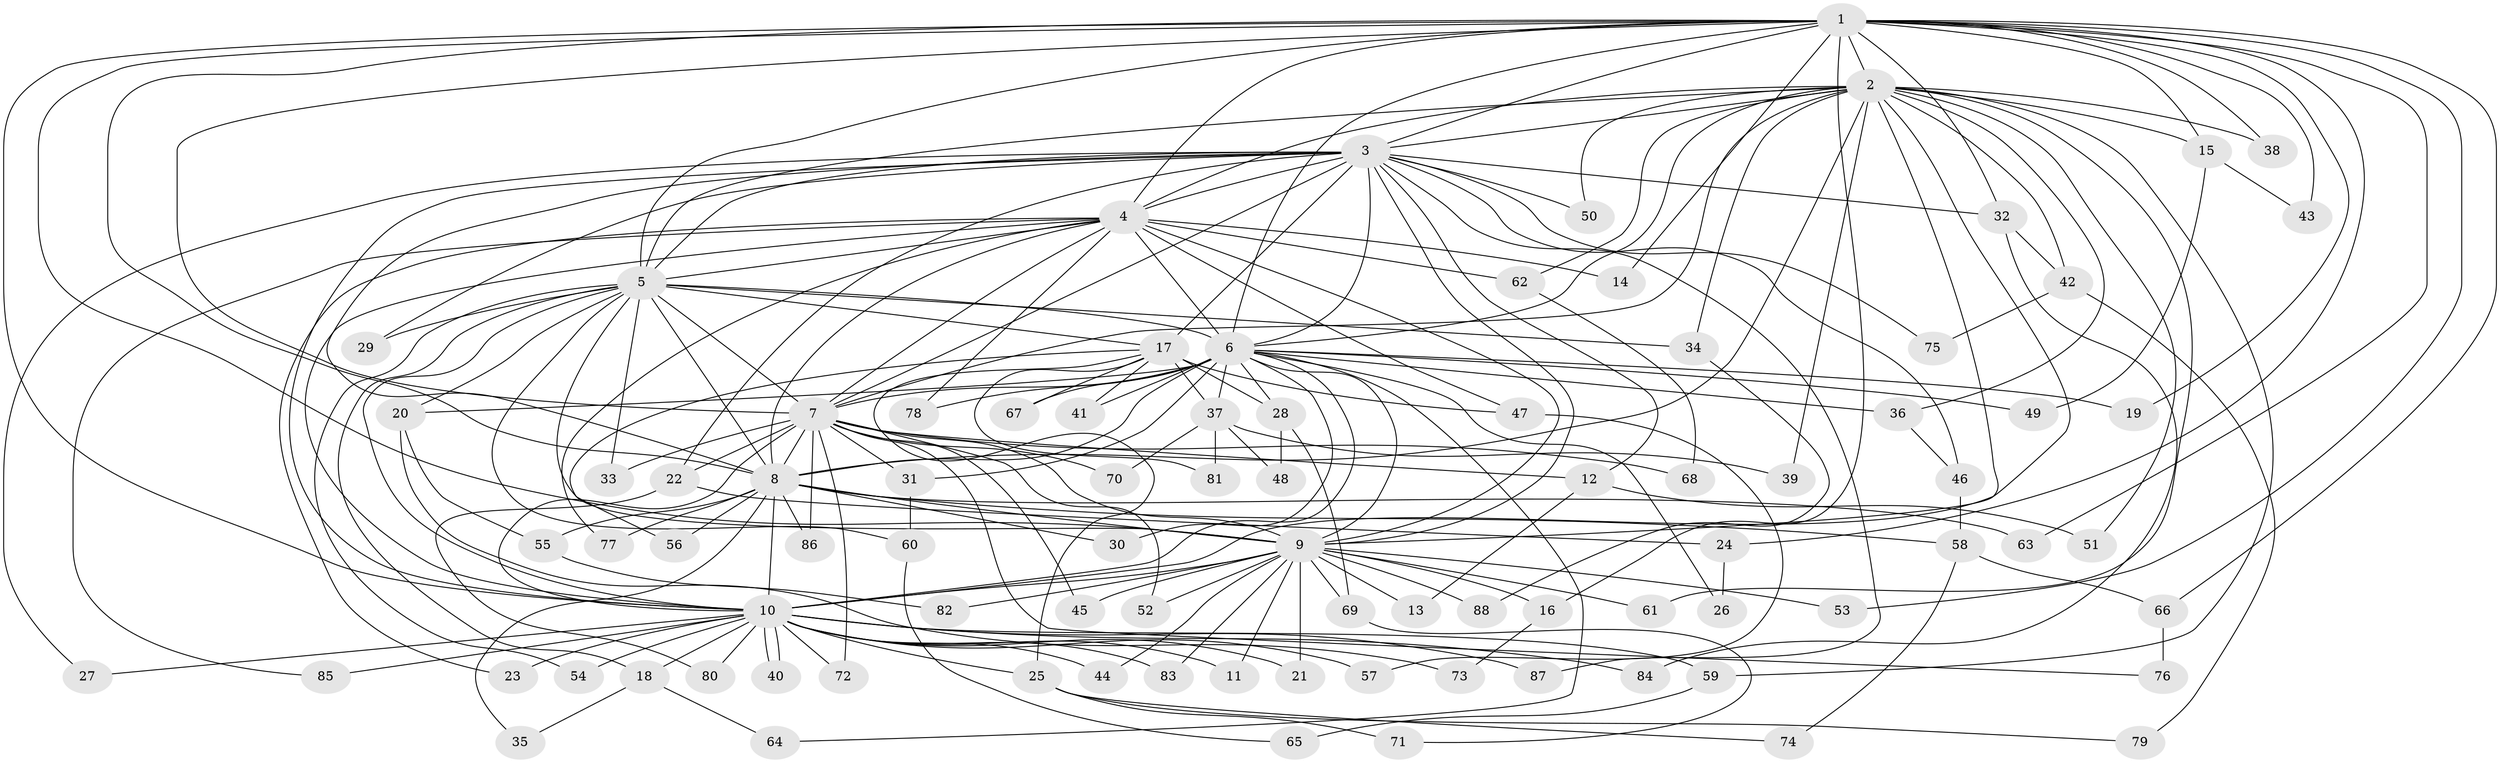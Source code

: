 // coarse degree distribution, {29: 0.015151515151515152, 18: 0.015151515151515152, 17: 0.015151515151515152, 14: 0.045454545454545456, 20: 0.015151515151515152, 19: 0.015151515151515152, 23: 0.015151515151515152, 2: 0.5606060606060606, 4: 0.12121212121212122, 3: 0.10606060606060606, 9: 0.015151515151515152, 5: 0.06060606060606061}
// Generated by graph-tools (version 1.1) at 2025/23/03/03/25 07:23:39]
// undirected, 88 vertices, 201 edges
graph export_dot {
graph [start="1"]
  node [color=gray90,style=filled];
  1;
  2;
  3;
  4;
  5;
  6;
  7;
  8;
  9;
  10;
  11;
  12;
  13;
  14;
  15;
  16;
  17;
  18;
  19;
  20;
  21;
  22;
  23;
  24;
  25;
  26;
  27;
  28;
  29;
  30;
  31;
  32;
  33;
  34;
  35;
  36;
  37;
  38;
  39;
  40;
  41;
  42;
  43;
  44;
  45;
  46;
  47;
  48;
  49;
  50;
  51;
  52;
  53;
  54;
  55;
  56;
  57;
  58;
  59;
  60;
  61;
  62;
  63;
  64;
  65;
  66;
  67;
  68;
  69;
  70;
  71;
  72;
  73;
  74;
  75;
  76;
  77;
  78;
  79;
  80;
  81;
  82;
  83;
  84;
  85;
  86;
  87;
  88;
  1 -- 2;
  1 -- 3;
  1 -- 4;
  1 -- 5;
  1 -- 6;
  1 -- 7;
  1 -- 8;
  1 -- 9;
  1 -- 10;
  1 -- 14;
  1 -- 15;
  1 -- 16;
  1 -- 19;
  1 -- 24;
  1 -- 32;
  1 -- 38;
  1 -- 43;
  1 -- 53;
  1 -- 63;
  1 -- 66;
  2 -- 3;
  2 -- 4;
  2 -- 5;
  2 -- 6;
  2 -- 7;
  2 -- 8;
  2 -- 9;
  2 -- 10;
  2 -- 15;
  2 -- 34;
  2 -- 36;
  2 -- 38;
  2 -- 39;
  2 -- 42;
  2 -- 50;
  2 -- 51;
  2 -- 59;
  2 -- 61;
  2 -- 62;
  3 -- 4;
  3 -- 5;
  3 -- 6;
  3 -- 7;
  3 -- 8;
  3 -- 9;
  3 -- 10;
  3 -- 12;
  3 -- 17;
  3 -- 22;
  3 -- 27;
  3 -- 29;
  3 -- 32;
  3 -- 46;
  3 -- 50;
  3 -- 75;
  3 -- 87;
  4 -- 5;
  4 -- 6;
  4 -- 7;
  4 -- 8;
  4 -- 9;
  4 -- 10;
  4 -- 14;
  4 -- 23;
  4 -- 47;
  4 -- 62;
  4 -- 77;
  4 -- 78;
  4 -- 85;
  5 -- 6;
  5 -- 7;
  5 -- 8;
  5 -- 9;
  5 -- 10;
  5 -- 17;
  5 -- 18;
  5 -- 20;
  5 -- 29;
  5 -- 33;
  5 -- 34;
  5 -- 54;
  5 -- 60;
  6 -- 7;
  6 -- 8;
  6 -- 9;
  6 -- 10;
  6 -- 19;
  6 -- 20;
  6 -- 26;
  6 -- 28;
  6 -- 30;
  6 -- 31;
  6 -- 36;
  6 -- 37;
  6 -- 41;
  6 -- 49;
  6 -- 64;
  6 -- 67;
  6 -- 78;
  7 -- 8;
  7 -- 9;
  7 -- 10;
  7 -- 12;
  7 -- 22;
  7 -- 31;
  7 -- 33;
  7 -- 45;
  7 -- 52;
  7 -- 68;
  7 -- 70;
  7 -- 72;
  7 -- 76;
  7 -- 86;
  8 -- 9;
  8 -- 10;
  8 -- 30;
  8 -- 35;
  8 -- 55;
  8 -- 56;
  8 -- 58;
  8 -- 63;
  8 -- 77;
  8 -- 86;
  9 -- 10;
  9 -- 11;
  9 -- 13;
  9 -- 16;
  9 -- 21;
  9 -- 44;
  9 -- 45;
  9 -- 52;
  9 -- 53;
  9 -- 61;
  9 -- 69;
  9 -- 82;
  9 -- 83;
  9 -- 88;
  10 -- 11;
  10 -- 18;
  10 -- 21;
  10 -- 23;
  10 -- 25;
  10 -- 27;
  10 -- 40;
  10 -- 40;
  10 -- 44;
  10 -- 54;
  10 -- 57;
  10 -- 59;
  10 -- 72;
  10 -- 80;
  10 -- 83;
  10 -- 84;
  10 -- 85;
  10 -- 87;
  12 -- 13;
  12 -- 51;
  15 -- 43;
  15 -- 49;
  16 -- 73;
  17 -- 25;
  17 -- 28;
  17 -- 37;
  17 -- 41;
  17 -- 47;
  17 -- 56;
  17 -- 67;
  17 -- 81;
  18 -- 35;
  18 -- 64;
  20 -- 55;
  20 -- 73;
  22 -- 24;
  22 -- 80;
  24 -- 26;
  25 -- 71;
  25 -- 74;
  25 -- 79;
  28 -- 48;
  28 -- 69;
  31 -- 60;
  32 -- 42;
  32 -- 84;
  34 -- 88;
  36 -- 46;
  37 -- 39;
  37 -- 48;
  37 -- 70;
  37 -- 81;
  42 -- 75;
  42 -- 79;
  46 -- 58;
  47 -- 57;
  55 -- 82;
  58 -- 66;
  58 -- 74;
  59 -- 65;
  60 -- 65;
  62 -- 68;
  66 -- 76;
  69 -- 71;
}
